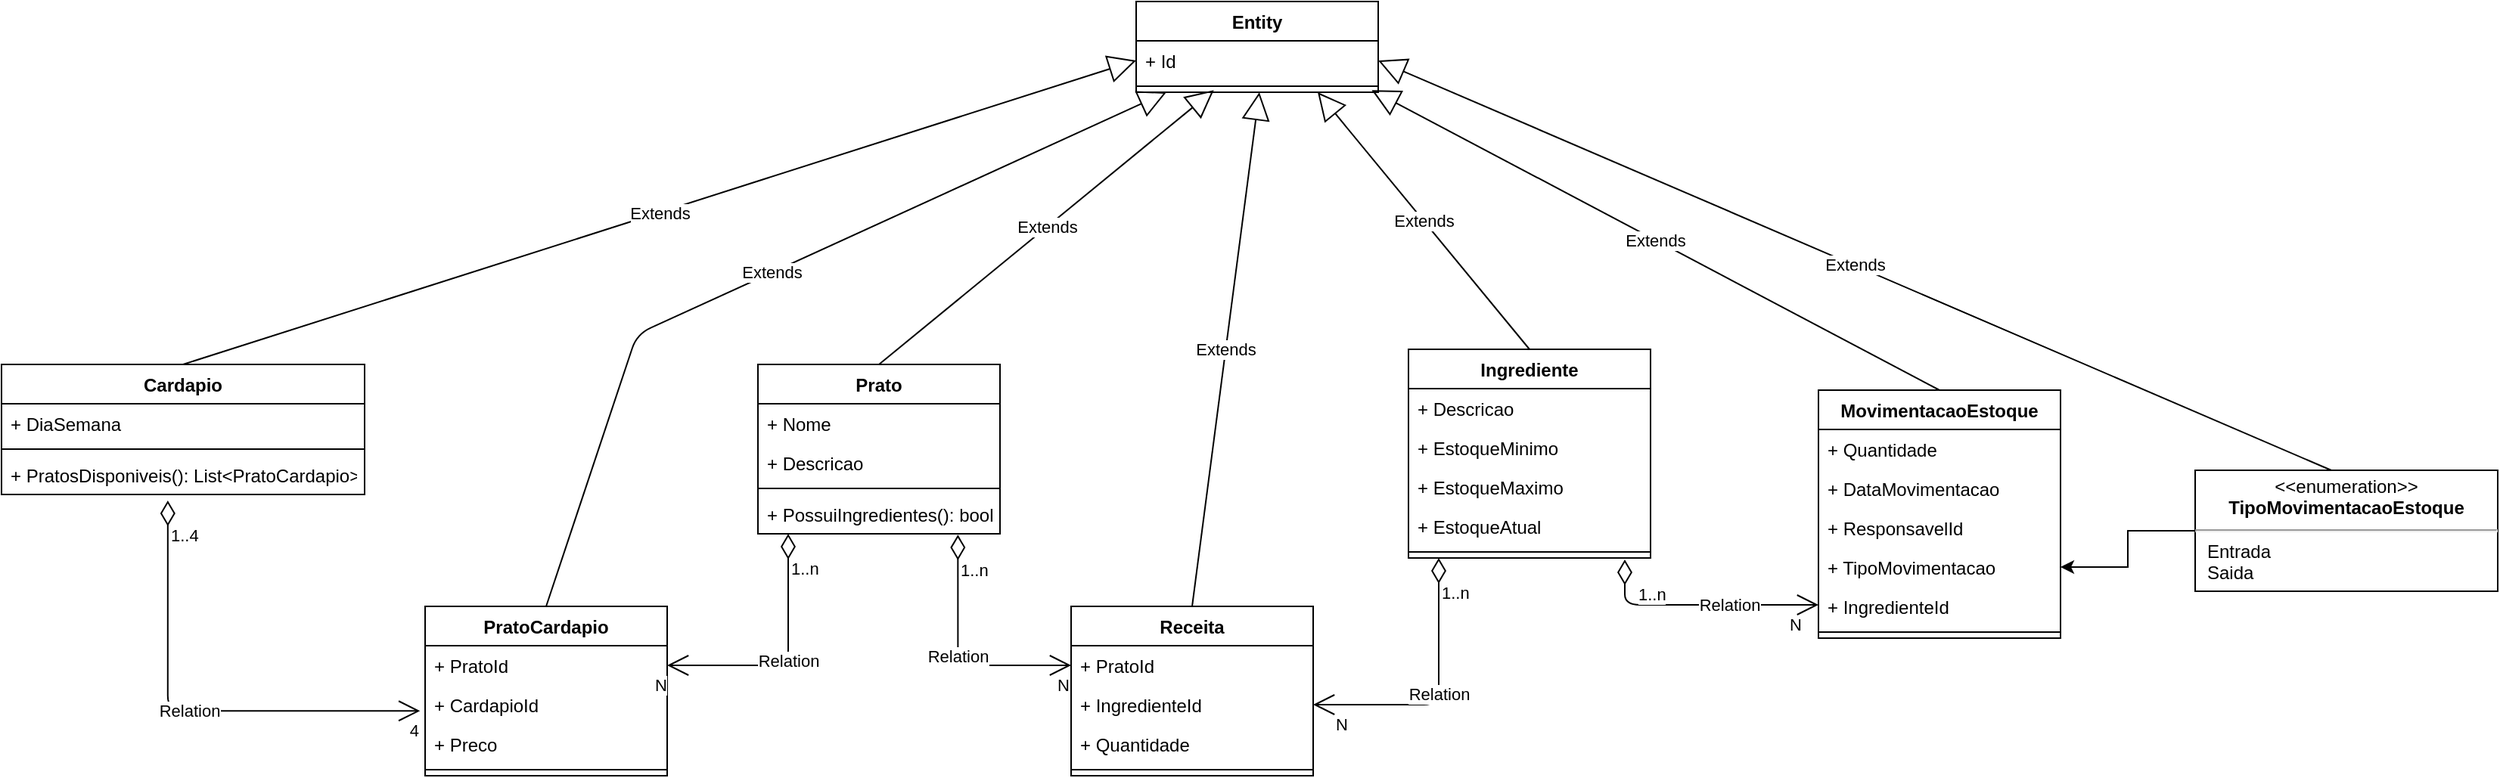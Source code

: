 <mxfile version="15.2.9" type="device"><diagram id="rMJoi7w0NQH9MqnP6qDd" name="Page-1"><mxGraphModel dx="2913" dy="1568" grid="1" gridSize="10" guides="1" tooltips="1" connect="1" arrows="1" fold="1" page="1" pageScale="1" pageWidth="827" pageHeight="1169" math="0" shadow="0"><root><mxCell id="0"/><mxCell id="1" parent="0"/><mxCell id="yycYmCl0UUGsiGTjNcA1-1" value="Cardapio" style="swimlane;fontStyle=1;align=center;verticalAlign=top;childLayout=stackLayout;horizontal=1;startSize=26;horizontalStack=0;resizeParent=1;resizeParentMax=0;resizeLast=0;collapsible=1;marginBottom=0;" vertex="1" parent="1"><mxGeometry x="-270" y="460" width="240" height="86" as="geometry"/></mxCell><mxCell id="yycYmCl0UUGsiGTjNcA1-2" value="+ DiaSemana" style="text;strokeColor=none;fillColor=none;align=left;verticalAlign=top;spacingLeft=4;spacingRight=4;overflow=hidden;rotatable=0;points=[[0,0.5],[1,0.5]];portConstraint=eastwest;" vertex="1" parent="yycYmCl0UUGsiGTjNcA1-1"><mxGeometry y="26" width="240" height="26" as="geometry"/></mxCell><mxCell id="yycYmCl0UUGsiGTjNcA1-3" value="" style="line;strokeWidth=1;fillColor=none;align=left;verticalAlign=middle;spacingTop=-1;spacingLeft=3;spacingRight=3;rotatable=0;labelPosition=right;points=[];portConstraint=eastwest;" vertex="1" parent="yycYmCl0UUGsiGTjNcA1-1"><mxGeometry y="52" width="240" height="8" as="geometry"/></mxCell><mxCell id="yycYmCl0UUGsiGTjNcA1-4" value="+ PratosDisponiveis(): List&lt;PratoCardapio&gt;" style="text;strokeColor=none;fillColor=none;align=left;verticalAlign=top;spacingLeft=4;spacingRight=4;overflow=hidden;rotatable=0;points=[[0,0.5],[1,0.5]];portConstraint=eastwest;" vertex="1" parent="yycYmCl0UUGsiGTjNcA1-1"><mxGeometry y="60" width="240" height="26" as="geometry"/></mxCell><mxCell id="yycYmCl0UUGsiGTjNcA1-5" value="PratoCardapio" style="swimlane;fontStyle=1;align=center;verticalAlign=top;childLayout=stackLayout;horizontal=1;startSize=26;horizontalStack=0;resizeParent=1;resizeParentMax=0;resizeLast=0;collapsible=1;marginBottom=0;" vertex="1" parent="1"><mxGeometry x="10" y="620" width="160" height="112" as="geometry"/></mxCell><mxCell id="yycYmCl0UUGsiGTjNcA1-6" value="+ PratoId" style="text;strokeColor=none;fillColor=none;align=left;verticalAlign=top;spacingLeft=4;spacingRight=4;overflow=hidden;rotatable=0;points=[[0,0.5],[1,0.5]];portConstraint=eastwest;" vertex="1" parent="yycYmCl0UUGsiGTjNcA1-5"><mxGeometry y="26" width="160" height="26" as="geometry"/></mxCell><mxCell id="yycYmCl0UUGsiGTjNcA1-37" value="+ CardapioId" style="text;strokeColor=none;fillColor=none;align=left;verticalAlign=top;spacingLeft=4;spacingRight=4;overflow=hidden;rotatable=0;points=[[0,0.5],[1,0.5]];portConstraint=eastwest;" vertex="1" parent="yycYmCl0UUGsiGTjNcA1-5"><mxGeometry y="52" width="160" height="26" as="geometry"/></mxCell><mxCell id="yycYmCl0UUGsiGTjNcA1-38" value="+ Preco" style="text;strokeColor=none;fillColor=none;align=left;verticalAlign=top;spacingLeft=4;spacingRight=4;overflow=hidden;rotatable=0;points=[[0,0.5],[1,0.5]];portConstraint=eastwest;" vertex="1" parent="yycYmCl0UUGsiGTjNcA1-5"><mxGeometry y="78" width="160" height="26" as="geometry"/></mxCell><mxCell id="yycYmCl0UUGsiGTjNcA1-7" value="" style="line;strokeWidth=1;fillColor=none;align=left;verticalAlign=middle;spacingTop=-1;spacingLeft=3;spacingRight=3;rotatable=0;labelPosition=right;points=[];portConstraint=eastwest;" vertex="1" parent="yycYmCl0UUGsiGTjNcA1-5"><mxGeometry y="104" width="160" height="8" as="geometry"/></mxCell><mxCell id="yycYmCl0UUGsiGTjNcA1-9" value="Prato" style="swimlane;fontStyle=1;align=center;verticalAlign=top;childLayout=stackLayout;horizontal=1;startSize=26;horizontalStack=0;resizeParent=1;resizeParentMax=0;resizeLast=0;collapsible=1;marginBottom=0;" vertex="1" parent="1"><mxGeometry x="230" y="460" width="160" height="112" as="geometry"/></mxCell><mxCell id="yycYmCl0UUGsiGTjNcA1-10" value="+ Nome" style="text;strokeColor=none;fillColor=none;align=left;verticalAlign=top;spacingLeft=4;spacingRight=4;overflow=hidden;rotatable=0;points=[[0,0.5],[1,0.5]];portConstraint=eastwest;" vertex="1" parent="yycYmCl0UUGsiGTjNcA1-9"><mxGeometry y="26" width="160" height="26" as="geometry"/></mxCell><mxCell id="yycYmCl0UUGsiGTjNcA1-43" value="+ Descricao" style="text;strokeColor=none;fillColor=none;align=left;verticalAlign=top;spacingLeft=4;spacingRight=4;overflow=hidden;rotatable=0;points=[[0,0.5],[1,0.5]];portConstraint=eastwest;" vertex="1" parent="yycYmCl0UUGsiGTjNcA1-9"><mxGeometry y="52" width="160" height="26" as="geometry"/></mxCell><mxCell id="yycYmCl0UUGsiGTjNcA1-11" value="" style="line;strokeWidth=1;fillColor=none;align=left;verticalAlign=middle;spacingTop=-1;spacingLeft=3;spacingRight=3;rotatable=0;labelPosition=right;points=[];portConstraint=eastwest;" vertex="1" parent="yycYmCl0UUGsiGTjNcA1-9"><mxGeometry y="78" width="160" height="8" as="geometry"/></mxCell><mxCell id="yycYmCl0UUGsiGTjNcA1-12" value="+ PossuiIngredientes(): bool" style="text;strokeColor=none;fillColor=none;align=left;verticalAlign=top;spacingLeft=4;spacingRight=4;overflow=hidden;rotatable=0;points=[[0,0.5],[1,0.5]];portConstraint=eastwest;" vertex="1" parent="yycYmCl0UUGsiGTjNcA1-9"><mxGeometry y="86" width="160" height="26" as="geometry"/></mxCell><mxCell id="yycYmCl0UUGsiGTjNcA1-13" value="Receita" style="swimlane;fontStyle=1;align=center;verticalAlign=top;childLayout=stackLayout;horizontal=1;startSize=26;horizontalStack=0;resizeParent=1;resizeParentMax=0;resizeLast=0;collapsible=1;marginBottom=0;" vertex="1" parent="1"><mxGeometry x="437" y="620" width="160" height="112" as="geometry"/></mxCell><mxCell id="yycYmCl0UUGsiGTjNcA1-14" value="+ PratoId" style="text;strokeColor=none;fillColor=none;align=left;verticalAlign=top;spacingLeft=4;spacingRight=4;overflow=hidden;rotatable=0;points=[[0,0.5],[1,0.5]];portConstraint=eastwest;" vertex="1" parent="yycYmCl0UUGsiGTjNcA1-13"><mxGeometry y="26" width="160" height="26" as="geometry"/></mxCell><mxCell id="yycYmCl0UUGsiGTjNcA1-44" value="+ IngredienteId" style="text;strokeColor=none;fillColor=none;align=left;verticalAlign=top;spacingLeft=4;spacingRight=4;overflow=hidden;rotatable=0;points=[[0,0.5],[1,0.5]];portConstraint=eastwest;" vertex="1" parent="yycYmCl0UUGsiGTjNcA1-13"><mxGeometry y="52" width="160" height="26" as="geometry"/></mxCell><mxCell id="yycYmCl0UUGsiGTjNcA1-45" value="+ Quantidade" style="text;strokeColor=none;fillColor=none;align=left;verticalAlign=top;spacingLeft=4;spacingRight=4;overflow=hidden;rotatable=0;points=[[0,0.5],[1,0.5]];portConstraint=eastwest;" vertex="1" parent="yycYmCl0UUGsiGTjNcA1-13"><mxGeometry y="78" width="160" height="26" as="geometry"/></mxCell><mxCell id="yycYmCl0UUGsiGTjNcA1-15" value="" style="line;strokeWidth=1;fillColor=none;align=left;verticalAlign=middle;spacingTop=-1;spacingLeft=3;spacingRight=3;rotatable=0;labelPosition=right;points=[];portConstraint=eastwest;" vertex="1" parent="yycYmCl0UUGsiGTjNcA1-13"><mxGeometry y="104" width="160" height="8" as="geometry"/></mxCell><mxCell id="yycYmCl0UUGsiGTjNcA1-17" value="Ingrediente" style="swimlane;fontStyle=1;align=center;verticalAlign=top;childLayout=stackLayout;horizontal=1;startSize=26;horizontalStack=0;resizeParent=1;resizeParentMax=0;resizeLast=0;collapsible=1;marginBottom=0;" vertex="1" parent="1"><mxGeometry x="660" y="450" width="160" height="138" as="geometry"/></mxCell><mxCell id="yycYmCl0UUGsiGTjNcA1-18" value="+ Descricao" style="text;strokeColor=none;fillColor=none;align=left;verticalAlign=top;spacingLeft=4;spacingRight=4;overflow=hidden;rotatable=0;points=[[0,0.5],[1,0.5]];portConstraint=eastwest;" vertex="1" parent="yycYmCl0UUGsiGTjNcA1-17"><mxGeometry y="26" width="160" height="26" as="geometry"/></mxCell><mxCell id="yycYmCl0UUGsiGTjNcA1-52" value="+ EstoqueMinimo" style="text;strokeColor=none;fillColor=none;align=left;verticalAlign=top;spacingLeft=4;spacingRight=4;overflow=hidden;rotatable=0;points=[[0,0.5],[1,0.5]];portConstraint=eastwest;" vertex="1" parent="yycYmCl0UUGsiGTjNcA1-17"><mxGeometry y="52" width="160" height="26" as="geometry"/></mxCell><mxCell id="yycYmCl0UUGsiGTjNcA1-53" value="+ EstoqueMaximo" style="text;strokeColor=none;fillColor=none;align=left;verticalAlign=top;spacingLeft=4;spacingRight=4;overflow=hidden;rotatable=0;points=[[0,0.5],[1,0.5]];portConstraint=eastwest;" vertex="1" parent="yycYmCl0UUGsiGTjNcA1-17"><mxGeometry y="78" width="160" height="26" as="geometry"/></mxCell><mxCell id="yycYmCl0UUGsiGTjNcA1-54" value="+ EstoqueAtual" style="text;strokeColor=none;fillColor=none;align=left;verticalAlign=top;spacingLeft=4;spacingRight=4;overflow=hidden;rotatable=0;points=[[0,0.5],[1,0.5]];portConstraint=eastwest;" vertex="1" parent="yycYmCl0UUGsiGTjNcA1-17"><mxGeometry y="104" width="160" height="26" as="geometry"/></mxCell><mxCell id="yycYmCl0UUGsiGTjNcA1-19" value="" style="line;strokeWidth=1;fillColor=none;align=left;verticalAlign=middle;spacingTop=-1;spacingLeft=3;spacingRight=3;rotatable=0;labelPosition=right;points=[];portConstraint=eastwest;" vertex="1" parent="yycYmCl0UUGsiGTjNcA1-17"><mxGeometry y="130" width="160" height="8" as="geometry"/></mxCell><mxCell id="yycYmCl0UUGsiGTjNcA1-21" value="MovimentacaoEstoque" style="swimlane;fontStyle=1;align=center;verticalAlign=top;childLayout=stackLayout;horizontal=1;startSize=26;horizontalStack=0;resizeParent=1;resizeParentMax=0;resizeLast=0;collapsible=1;marginBottom=0;" vertex="1" parent="1"><mxGeometry x="931" y="477" width="160" height="164" as="geometry"/></mxCell><mxCell id="yycYmCl0UUGsiGTjNcA1-22" value="+ Quantidade" style="text;strokeColor=none;fillColor=none;align=left;verticalAlign=top;spacingLeft=4;spacingRight=4;overflow=hidden;rotatable=0;points=[[0,0.5],[1,0.5]];portConstraint=eastwest;" vertex="1" parent="yycYmCl0UUGsiGTjNcA1-21"><mxGeometry y="26" width="160" height="26" as="geometry"/></mxCell><mxCell id="yycYmCl0UUGsiGTjNcA1-57" value="+ DataMovimentacao" style="text;strokeColor=none;fillColor=none;align=left;verticalAlign=top;spacingLeft=4;spacingRight=4;overflow=hidden;rotatable=0;points=[[0,0.5],[1,0.5]];portConstraint=eastwest;" vertex="1" parent="yycYmCl0UUGsiGTjNcA1-21"><mxGeometry y="52" width="160" height="26" as="geometry"/></mxCell><mxCell id="yycYmCl0UUGsiGTjNcA1-58" value="+ ResponsavelId" style="text;strokeColor=none;fillColor=none;align=left;verticalAlign=top;spacingLeft=4;spacingRight=4;overflow=hidden;rotatable=0;points=[[0,0.5],[1,0.5]];portConstraint=eastwest;" vertex="1" parent="yycYmCl0UUGsiGTjNcA1-21"><mxGeometry y="78" width="160" height="26" as="geometry"/></mxCell><mxCell id="yycYmCl0UUGsiGTjNcA1-59" value="+ TipoMovimentacao" style="text;strokeColor=none;fillColor=none;align=left;verticalAlign=top;spacingLeft=4;spacingRight=4;overflow=hidden;rotatable=0;points=[[0,0.5],[1,0.5]];portConstraint=eastwest;" vertex="1" parent="yycYmCl0UUGsiGTjNcA1-21"><mxGeometry y="104" width="160" height="26" as="geometry"/></mxCell><mxCell id="yycYmCl0UUGsiGTjNcA1-60" value="+ IngredienteId" style="text;strokeColor=none;fillColor=none;align=left;verticalAlign=top;spacingLeft=4;spacingRight=4;overflow=hidden;rotatable=0;points=[[0,0.5],[1,0.5]];portConstraint=eastwest;" vertex="1" parent="yycYmCl0UUGsiGTjNcA1-21"><mxGeometry y="130" width="160" height="26" as="geometry"/></mxCell><mxCell id="yycYmCl0UUGsiGTjNcA1-23" value="" style="line;strokeWidth=1;fillColor=none;align=left;verticalAlign=middle;spacingTop=-1;spacingLeft=3;spacingRight=3;rotatable=0;labelPosition=right;points=[];portConstraint=eastwest;" vertex="1" parent="yycYmCl0UUGsiGTjNcA1-21"><mxGeometry y="156" width="160" height="8" as="geometry"/></mxCell><mxCell id="yycYmCl0UUGsiGTjNcA1-66" style="edgeStyle=orthogonalEdgeStyle;rounded=0;orthogonalLoop=1;jettySize=auto;html=1;" edge="1" parent="1" source="yycYmCl0UUGsiGTjNcA1-65" target="yycYmCl0UUGsiGTjNcA1-59"><mxGeometry relative="1" as="geometry"/></mxCell><mxCell id="yycYmCl0UUGsiGTjNcA1-65" value="&lt;p style=&quot;margin: 0px ; margin-top: 4px ; text-align: center&quot;&gt;&amp;lt;&amp;lt;enumeration&amp;gt;&amp;gt;&lt;br&gt;&lt;b&gt;TipoMovimentacaoEstoque&lt;/b&gt;&lt;/p&gt;&lt;hr&gt;&lt;p style=&quot;margin: 0px ; margin-left: 8px ; text-align: left&quot;&gt;Entrada&lt;br&gt;Saida&lt;/p&gt;" style="shape=rect;html=1;overflow=fill;whiteSpace=wrap;" vertex="1" parent="1"><mxGeometry x="1180" y="530" width="200" height="80" as="geometry"/></mxCell><mxCell id="yycYmCl0UUGsiGTjNcA1-68" value="Entity" style="swimlane;fontStyle=1;align=center;verticalAlign=top;childLayout=stackLayout;horizontal=1;startSize=26;horizontalStack=0;resizeParent=1;resizeParentMax=0;resizeLast=0;collapsible=1;marginBottom=0;" vertex="1" parent="1"><mxGeometry x="480" y="220" width="160" height="60" as="geometry"/></mxCell><mxCell id="yycYmCl0UUGsiGTjNcA1-69" value="+ Id" style="text;strokeColor=none;fillColor=none;align=left;verticalAlign=top;spacingLeft=4;spacingRight=4;overflow=hidden;rotatable=0;points=[[0,0.5],[1,0.5]];portConstraint=eastwest;" vertex="1" parent="yycYmCl0UUGsiGTjNcA1-68"><mxGeometry y="26" width="160" height="26" as="geometry"/></mxCell><mxCell id="yycYmCl0UUGsiGTjNcA1-70" value="" style="line;strokeWidth=1;fillColor=none;align=left;verticalAlign=middle;spacingTop=-1;spacingLeft=3;spacingRight=3;rotatable=0;labelPosition=right;points=[];portConstraint=eastwest;" vertex="1" parent="yycYmCl0UUGsiGTjNcA1-68"><mxGeometry y="52" width="160" height="8" as="geometry"/></mxCell><mxCell id="yycYmCl0UUGsiGTjNcA1-76" value="Extends" style="endArrow=block;endSize=16;endFill=0;html=1;entryX=0;entryY=0.5;entryDx=0;entryDy=0;exitX=0.5;exitY=0;exitDx=0;exitDy=0;" edge="1" parent="1" source="yycYmCl0UUGsiGTjNcA1-1" target="yycYmCl0UUGsiGTjNcA1-69"><mxGeometry width="160" relative="1" as="geometry"><mxPoint x="320" y="390" as="sourcePoint"/><mxPoint x="480" y="390" as="targetPoint"/></mxGeometry></mxCell><mxCell id="yycYmCl0UUGsiGTjNcA1-77" value="Extends" style="endArrow=block;endSize=16;endFill=0;html=1;exitX=0.5;exitY=0;exitDx=0;exitDy=0;" edge="1" parent="1" source="yycYmCl0UUGsiGTjNcA1-5"><mxGeometry width="160" relative="1" as="geometry"><mxPoint x="-120.0" y="491" as="sourcePoint"/><mxPoint x="500" y="280" as="targetPoint"/><Array as="points"><mxPoint x="150" y="440"/></Array></mxGeometry></mxCell><mxCell id="yycYmCl0UUGsiGTjNcA1-79" value="Extends" style="endArrow=block;endSize=16;endFill=0;html=1;exitX=0.5;exitY=0;exitDx=0;exitDy=0;entryX=0.321;entryY=0.821;entryDx=0;entryDy=0;entryPerimeter=0;" edge="1" parent="1" source="yycYmCl0UUGsiGTjNcA1-9" target="yycYmCl0UUGsiGTjNcA1-70"><mxGeometry width="160" relative="1" as="geometry"><mxPoint x="100" y="630" as="sourcePoint"/><mxPoint x="510" y="290" as="targetPoint"/><Array as="points"/></mxGeometry></mxCell><mxCell id="yycYmCl0UUGsiGTjNcA1-80" value="Extends" style="endArrow=block;endSize=16;endFill=0;html=1;exitX=0.5;exitY=0;exitDx=0;exitDy=0;entryX=0.509;entryY=1;entryDx=0;entryDy=0;entryPerimeter=0;" edge="1" parent="1" source="yycYmCl0UUGsiGTjNcA1-13" target="yycYmCl0UUGsiGTjNcA1-70"><mxGeometry width="160" relative="1" as="geometry"><mxPoint x="360" y="477" as="sourcePoint"/><mxPoint x="581.36" y="295.568" as="targetPoint"/><Array as="points"/></mxGeometry></mxCell><mxCell id="yycYmCl0UUGsiGTjNcA1-81" value="Extends" style="endArrow=block;endSize=16;endFill=0;html=1;exitX=0.5;exitY=0;exitDx=0;exitDy=0;entryX=0.75;entryY=1;entryDx=0;entryDy=0;" edge="1" parent="1" source="yycYmCl0UUGsiGTjNcA1-17" target="yycYmCl0UUGsiGTjNcA1-68"><mxGeometry width="160" relative="1" as="geometry"><mxPoint x="730" y="350" as="sourcePoint"/><mxPoint x="774.44" y="10" as="targetPoint"/><Array as="points"/></mxGeometry></mxCell><mxCell id="yycYmCl0UUGsiGTjNcA1-82" value="Extends" style="endArrow=block;endSize=16;endFill=0;html=1;exitX=0.5;exitY=0;exitDx=0;exitDy=0;entryX=0.973;entryY=0.821;entryDx=0;entryDy=0;entryPerimeter=0;" edge="1" parent="1" source="yycYmCl0UUGsiGTjNcA1-21" target="yycYmCl0UUGsiGTjNcA1-70"><mxGeometry width="160" relative="1" as="geometry"><mxPoint x="1010" y="450" as="sourcePoint"/><mxPoint x="870" y="280" as="targetPoint"/><Array as="points"/></mxGeometry></mxCell><mxCell id="yycYmCl0UUGsiGTjNcA1-83" value="Extends" style="endArrow=block;endSize=16;endFill=0;html=1;entryX=1;entryY=0.5;entryDx=0;entryDy=0;" edge="1" parent="1" target="yycYmCl0UUGsiGTjNcA1-69"><mxGeometry width="160" relative="1" as="geometry"><mxPoint x="1270" y="530" as="sourcePoint"/><mxPoint x="804.68" y="261.568" as="targetPoint"/><Array as="points"/></mxGeometry></mxCell><mxCell id="yycYmCl0UUGsiGTjNcA1-84" value="Relation" style="endArrow=open;html=1;endSize=12;startArrow=diamondThin;startSize=14;startFill=0;edgeStyle=orthogonalEdgeStyle;entryX=-0.021;entryY=0.659;entryDx=0;entryDy=0;entryPerimeter=0;exitX=0.458;exitY=1.154;exitDx=0;exitDy=0;exitPerimeter=0;" edge="1" parent="1" source="yycYmCl0UUGsiGTjNcA1-4" target="yycYmCl0UUGsiGTjNcA1-37"><mxGeometry relative="1" as="geometry"><mxPoint x="-190" y="630" as="sourcePoint"/><mxPoint y="710" as="targetPoint"/><Array as="points"><mxPoint x="-160" y="689"/></Array></mxGeometry></mxCell><mxCell id="yycYmCl0UUGsiGTjNcA1-85" value="1..4" style="edgeLabel;resizable=0;html=1;align=left;verticalAlign=top;" connectable="0" vertex="1" parent="yycYmCl0UUGsiGTjNcA1-84"><mxGeometry x="-1" relative="1" as="geometry"><mxPoint y="10" as="offset"/></mxGeometry></mxCell><mxCell id="yycYmCl0UUGsiGTjNcA1-86" value="4" style="edgeLabel;resizable=0;html=1;align=right;verticalAlign=top;" connectable="0" vertex="1" parent="yycYmCl0UUGsiGTjNcA1-84"><mxGeometry x="1" relative="1" as="geometry"/></mxCell><mxCell id="yycYmCl0UUGsiGTjNcA1-87" value="Relation" style="endArrow=open;html=1;endSize=12;startArrow=diamondThin;startSize=14;startFill=0;edgeStyle=orthogonalEdgeStyle;entryX=1;entryY=0.5;entryDx=0;entryDy=0;" edge="1" parent="1" target="yycYmCl0UUGsiGTjNcA1-6"><mxGeometry relative="1" as="geometry"><mxPoint x="250" y="572" as="sourcePoint"/><mxPoint x="456.73" y="711.134" as="targetPoint"/><Array as="points"><mxPoint x="250" y="572"/><mxPoint x="250" y="659"/></Array></mxGeometry></mxCell><mxCell id="yycYmCl0UUGsiGTjNcA1-88" value="1..n" style="edgeLabel;resizable=0;html=1;align=left;verticalAlign=top;" connectable="0" vertex="1" parent="yycYmCl0UUGsiGTjNcA1-87"><mxGeometry x="-1" relative="1" as="geometry"><mxPoint y="10" as="offset"/></mxGeometry></mxCell><mxCell id="yycYmCl0UUGsiGTjNcA1-89" value="N" style="edgeLabel;resizable=0;html=1;align=right;verticalAlign=top;" connectable="0" vertex="1" parent="yycYmCl0UUGsiGTjNcA1-87"><mxGeometry x="1" relative="1" as="geometry"/></mxCell><mxCell id="yycYmCl0UUGsiGTjNcA1-90" value="Relation" style="endArrow=open;html=1;endSize=12;startArrow=diamondThin;startSize=14;startFill=0;edgeStyle=orthogonalEdgeStyle;exitX=0.826;exitY=1.022;exitDx=0;exitDy=0;exitPerimeter=0;" edge="1" parent="1" source="yycYmCl0UUGsiGTjNcA1-12" target="yycYmCl0UUGsiGTjNcA1-14"><mxGeometry relative="1" as="geometry"><mxPoint x="370" y="572" as="sourcePoint"/><mxPoint x="290" y="659" as="targetPoint"/><Array as="points"><mxPoint x="362" y="659"/></Array></mxGeometry></mxCell><mxCell id="yycYmCl0UUGsiGTjNcA1-91" value="1..n" style="edgeLabel;resizable=0;html=1;align=left;verticalAlign=top;" connectable="0" vertex="1" parent="yycYmCl0UUGsiGTjNcA1-90"><mxGeometry x="-1" relative="1" as="geometry"><mxPoint y="10" as="offset"/></mxGeometry></mxCell><mxCell id="yycYmCl0UUGsiGTjNcA1-92" value="N" style="edgeLabel;resizable=0;html=1;align=right;verticalAlign=top;" connectable="0" vertex="1" parent="yycYmCl0UUGsiGTjNcA1-90"><mxGeometry x="1" relative="1" as="geometry"/></mxCell><mxCell id="yycYmCl0UUGsiGTjNcA1-93" value="Relation" style="endArrow=open;html=1;endSize=12;startArrow=diamondThin;startSize=14;startFill=0;edgeStyle=orthogonalEdgeStyle;entryX=1;entryY=0.5;entryDx=0;entryDy=0;" edge="1" parent="1" target="yycYmCl0UUGsiGTjNcA1-44"><mxGeometry relative="1" as="geometry"><mxPoint x="680" y="588" as="sourcePoint"/><mxPoint x="754.84" y="674.459" as="targetPoint"/><Array as="points"><mxPoint x="680" y="685"/></Array></mxGeometry></mxCell><mxCell id="yycYmCl0UUGsiGTjNcA1-94" value="1..n" style="edgeLabel;resizable=0;html=1;align=left;verticalAlign=top;" connectable="0" vertex="1" parent="yycYmCl0UUGsiGTjNcA1-93"><mxGeometry x="-1" relative="1" as="geometry"><mxPoint y="10" as="offset"/></mxGeometry></mxCell><mxCell id="yycYmCl0UUGsiGTjNcA1-95" value="N" style="edgeLabel;resizable=0;html=1;align=right;verticalAlign=top;" connectable="0" vertex="1" parent="yycYmCl0UUGsiGTjNcA1-93"><mxGeometry x="1" relative="1" as="geometry"><mxPoint x="23" as="offset"/></mxGeometry></mxCell><mxCell id="yycYmCl0UUGsiGTjNcA1-96" value="Relation" style="endArrow=open;html=1;endSize=12;startArrow=diamondThin;startSize=14;startFill=0;edgeStyle=orthogonalEdgeStyle;entryX=0;entryY=0.5;entryDx=0;entryDy=0;" edge="1" parent="1"><mxGeometry x="0.252" relative="1" as="geometry"><mxPoint x="803" y="589" as="sourcePoint"/><mxPoint x="931" y="619" as="targetPoint"/><Array as="points"><mxPoint x="803" y="619"/></Array><mxPoint as="offset"/></mxGeometry></mxCell><mxCell id="yycYmCl0UUGsiGTjNcA1-97" value="1..n" style="edgeLabel;resizable=0;html=1;align=left;verticalAlign=top;" connectable="0" vertex="1" parent="yycYmCl0UUGsiGTjNcA1-96"><mxGeometry x="-1" relative="1" as="geometry"><mxPoint x="7" y="10" as="offset"/></mxGeometry></mxCell><mxCell id="yycYmCl0UUGsiGTjNcA1-98" value="N" style="edgeLabel;resizable=0;html=1;align=right;verticalAlign=top;" connectable="0" vertex="1" parent="yycYmCl0UUGsiGTjNcA1-96"><mxGeometry x="1" relative="1" as="geometry"><mxPoint x="-11" as="offset"/></mxGeometry></mxCell></root></mxGraphModel></diagram></mxfile>
